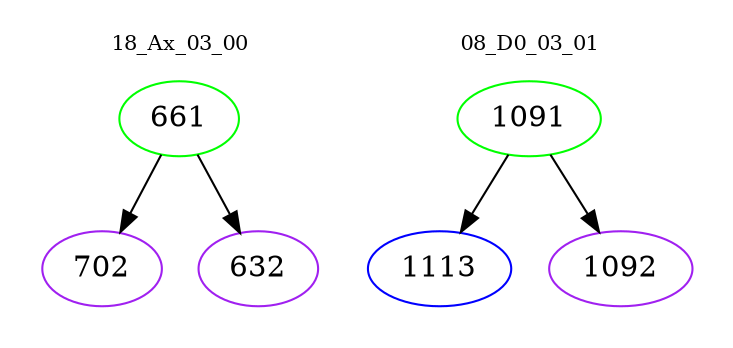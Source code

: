 digraph{
subgraph cluster_0 {
color = white
label = "18_Ax_03_00";
fontsize=10;
T0_661 [label="661", color="green"]
T0_661 -> T0_702 [color="black"]
T0_702 [label="702", color="purple"]
T0_661 -> T0_632 [color="black"]
T0_632 [label="632", color="purple"]
}
subgraph cluster_1 {
color = white
label = "08_D0_03_01";
fontsize=10;
T1_1091 [label="1091", color="green"]
T1_1091 -> T1_1113 [color="black"]
T1_1113 [label="1113", color="blue"]
T1_1091 -> T1_1092 [color="black"]
T1_1092 [label="1092", color="purple"]
}
}
